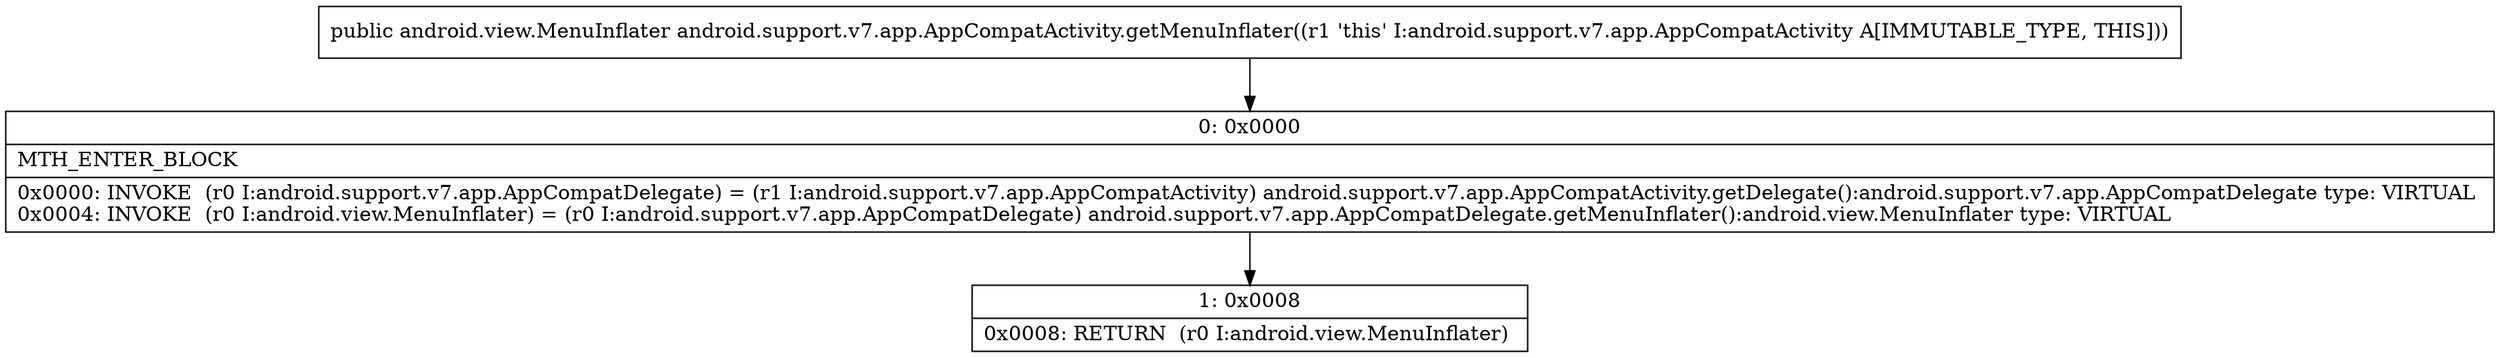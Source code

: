digraph "CFG forandroid.support.v7.app.AppCompatActivity.getMenuInflater()Landroid\/view\/MenuInflater;" {
Node_0 [shape=record,label="{0\:\ 0x0000|MTH_ENTER_BLOCK\l|0x0000: INVOKE  (r0 I:android.support.v7.app.AppCompatDelegate) = (r1 I:android.support.v7.app.AppCompatActivity) android.support.v7.app.AppCompatActivity.getDelegate():android.support.v7.app.AppCompatDelegate type: VIRTUAL \l0x0004: INVOKE  (r0 I:android.view.MenuInflater) = (r0 I:android.support.v7.app.AppCompatDelegate) android.support.v7.app.AppCompatDelegate.getMenuInflater():android.view.MenuInflater type: VIRTUAL \l}"];
Node_1 [shape=record,label="{1\:\ 0x0008|0x0008: RETURN  (r0 I:android.view.MenuInflater) \l}"];
MethodNode[shape=record,label="{public android.view.MenuInflater android.support.v7.app.AppCompatActivity.getMenuInflater((r1 'this' I:android.support.v7.app.AppCompatActivity A[IMMUTABLE_TYPE, THIS])) }"];
MethodNode -> Node_0;
Node_0 -> Node_1;
}

